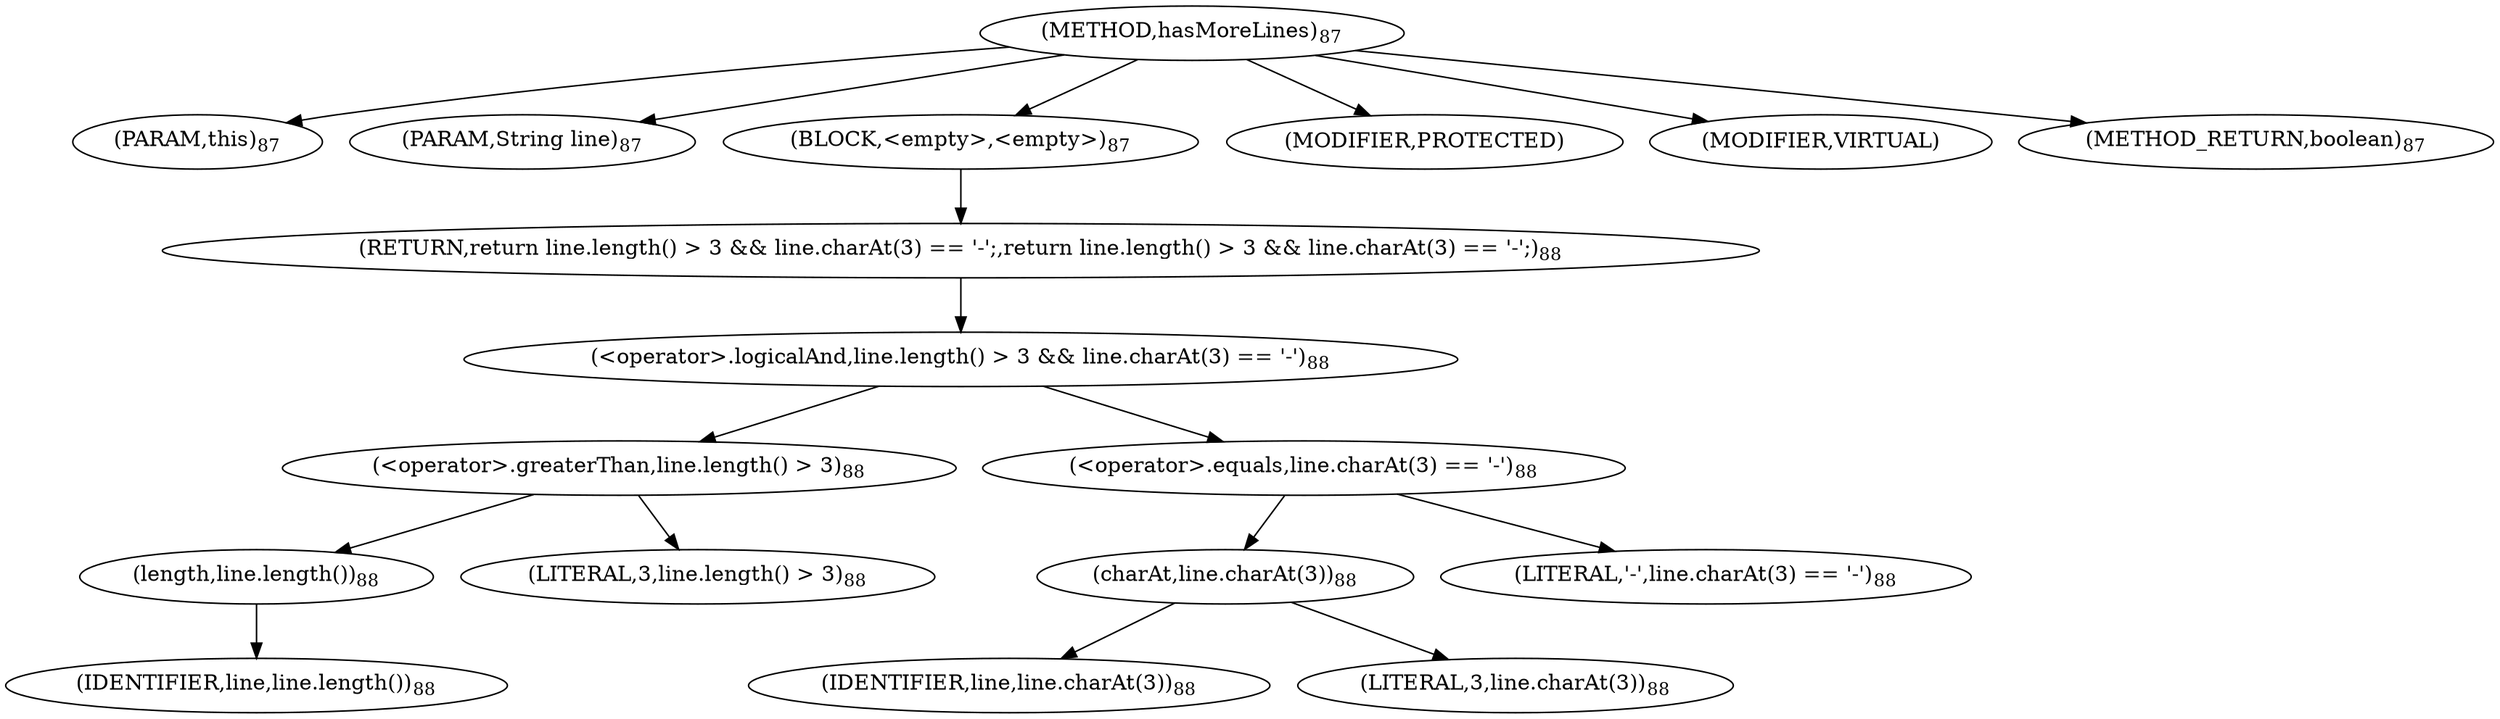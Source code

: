 digraph "hasMoreLines" {  
"143" [label = <(METHOD,hasMoreLines)<SUB>87</SUB>> ]
"144" [label = <(PARAM,this)<SUB>87</SUB>> ]
"145" [label = <(PARAM,String line)<SUB>87</SUB>> ]
"146" [label = <(BLOCK,&lt;empty&gt;,&lt;empty&gt;)<SUB>87</SUB>> ]
"147" [label = <(RETURN,return line.length() &gt; 3 &amp;&amp; line.charAt(3) == '-';,return line.length() &gt; 3 &amp;&amp; line.charAt(3) == '-';)<SUB>88</SUB>> ]
"148" [label = <(&lt;operator&gt;.logicalAnd,line.length() &gt; 3 &amp;&amp; line.charAt(3) == '-')<SUB>88</SUB>> ]
"149" [label = <(&lt;operator&gt;.greaterThan,line.length() &gt; 3)<SUB>88</SUB>> ]
"150" [label = <(length,line.length())<SUB>88</SUB>> ]
"151" [label = <(IDENTIFIER,line,line.length())<SUB>88</SUB>> ]
"152" [label = <(LITERAL,3,line.length() &gt; 3)<SUB>88</SUB>> ]
"153" [label = <(&lt;operator&gt;.equals,line.charAt(3) == '-')<SUB>88</SUB>> ]
"154" [label = <(charAt,line.charAt(3))<SUB>88</SUB>> ]
"155" [label = <(IDENTIFIER,line,line.charAt(3))<SUB>88</SUB>> ]
"156" [label = <(LITERAL,3,line.charAt(3))<SUB>88</SUB>> ]
"157" [label = <(LITERAL,'-',line.charAt(3) == '-')<SUB>88</SUB>> ]
"158" [label = <(MODIFIER,PROTECTED)> ]
"159" [label = <(MODIFIER,VIRTUAL)> ]
"160" [label = <(METHOD_RETURN,boolean)<SUB>87</SUB>> ]
  "143" -> "144" 
  "143" -> "145" 
  "143" -> "146" 
  "143" -> "158" 
  "143" -> "159" 
  "143" -> "160" 
  "146" -> "147" 
  "147" -> "148" 
  "148" -> "149" 
  "148" -> "153" 
  "149" -> "150" 
  "149" -> "152" 
  "150" -> "151" 
  "153" -> "154" 
  "153" -> "157" 
  "154" -> "155" 
  "154" -> "156" 
}

